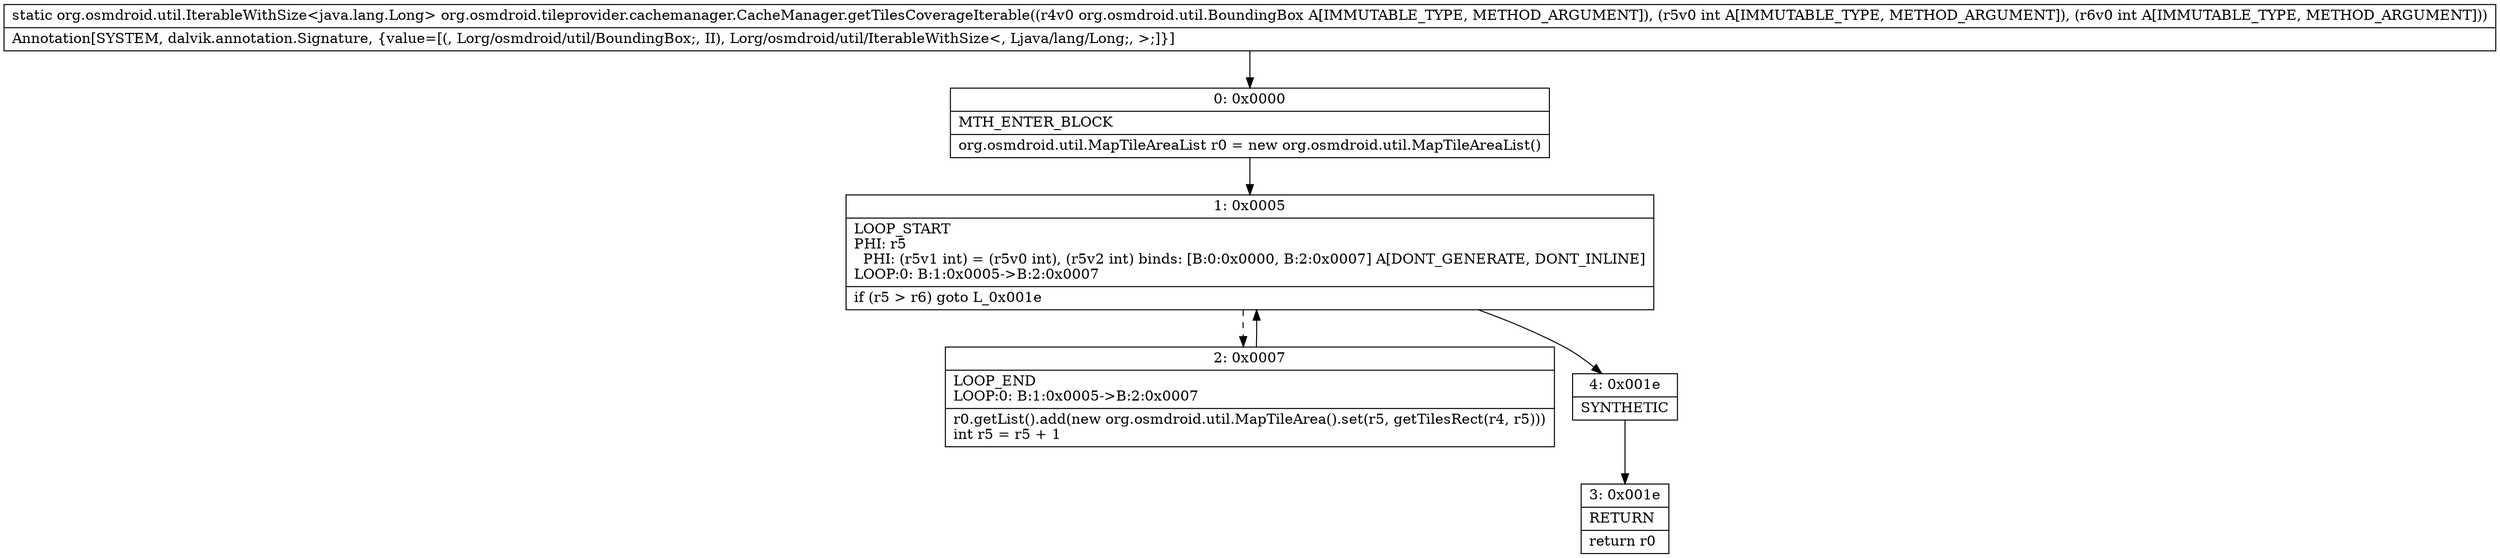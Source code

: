 digraph "CFG fororg.osmdroid.tileprovider.cachemanager.CacheManager.getTilesCoverageIterable(Lorg\/osmdroid\/util\/BoundingBox;II)Lorg\/osmdroid\/util\/IterableWithSize;" {
Node_0 [shape=record,label="{0\:\ 0x0000|MTH_ENTER_BLOCK\l|org.osmdroid.util.MapTileAreaList r0 = new org.osmdroid.util.MapTileAreaList()\l}"];
Node_1 [shape=record,label="{1\:\ 0x0005|LOOP_START\lPHI: r5 \l  PHI: (r5v1 int) = (r5v0 int), (r5v2 int) binds: [B:0:0x0000, B:2:0x0007] A[DONT_GENERATE, DONT_INLINE]\lLOOP:0: B:1:0x0005\-\>B:2:0x0007\l|if (r5 \> r6) goto L_0x001e\l}"];
Node_2 [shape=record,label="{2\:\ 0x0007|LOOP_END\lLOOP:0: B:1:0x0005\-\>B:2:0x0007\l|r0.getList().add(new org.osmdroid.util.MapTileArea().set(r5, getTilesRect(r4, r5)))\lint r5 = r5 + 1\l}"];
Node_3 [shape=record,label="{3\:\ 0x001e|RETURN\l|return r0\l}"];
Node_4 [shape=record,label="{4\:\ 0x001e|SYNTHETIC\l}"];
MethodNode[shape=record,label="{static org.osmdroid.util.IterableWithSize\<java.lang.Long\> org.osmdroid.tileprovider.cachemanager.CacheManager.getTilesCoverageIterable((r4v0 org.osmdroid.util.BoundingBox A[IMMUTABLE_TYPE, METHOD_ARGUMENT]), (r5v0 int A[IMMUTABLE_TYPE, METHOD_ARGUMENT]), (r6v0 int A[IMMUTABLE_TYPE, METHOD_ARGUMENT]))  | Annotation[SYSTEM, dalvik.annotation.Signature, \{value=[(, Lorg\/osmdroid\/util\/BoundingBox;, II), Lorg\/osmdroid\/util\/IterableWithSize\<, Ljava\/lang\/Long;, \>;]\}]\l}"];
MethodNode -> Node_0;
Node_0 -> Node_1;
Node_1 -> Node_2[style=dashed];
Node_1 -> Node_4;
Node_2 -> Node_1;
Node_4 -> Node_3;
}

